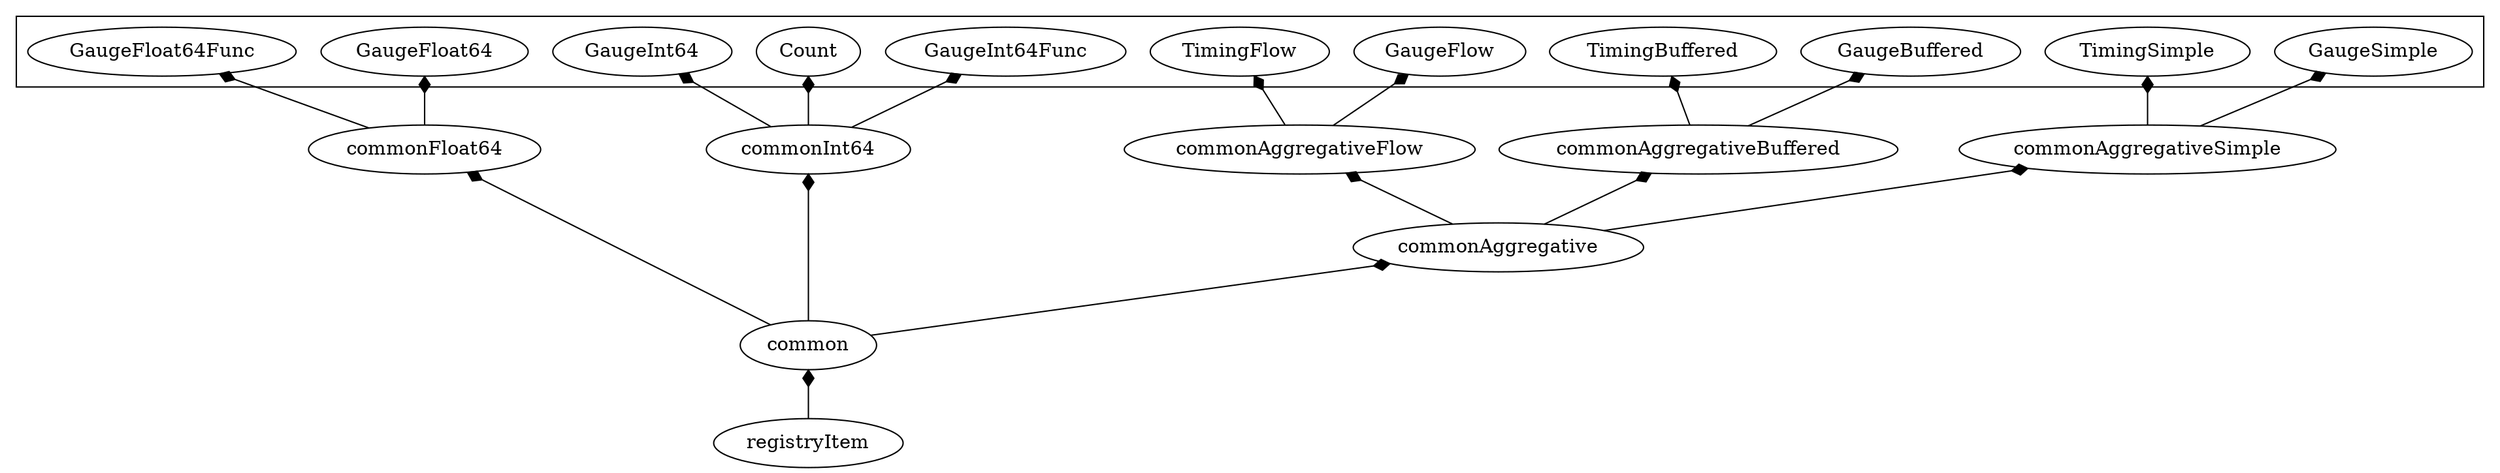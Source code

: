 digraph implementation {
	edge [
		arrowtail="diamond"
		arrowhead="none"
		dir=back
	];

	commonAggregativeFlow -> commonAggregative
	commonAggregativeBuffered -> commonAggregative
	commonAggregativeSimple -> commonAggregative
	commonAggregative -> common
	commonInt64 -> common
	commonFloat64 -> common
	common -> registryItem
	subgraph cluster_public {
		GaugeFloat64
		GaugeInt64
		GaugeFloat64Func
		GaugeInt64Func
		Count
		TimingFlow
		TimingBuffered
		TimingSimple
		GaugeFlow
		GaugeBuffered
		GaugeSimple
	}
	GaugeFloat64 -> commonFloat64
	GaugeInt64 -> commonInt64
	GaugeFloat64Func -> commonFloat64
	GaugeInt64Func -> commonInt64
	Count -> commonInt64
	TimingFlow -> commonAggregativeFlow
	TimingBuffered -> commonAggregativeBuffered
	TimingSimple -> commonAggregativeSimple
	GaugeFlow -> commonAggregativeFlow
	GaugeBuffered -> commonAggregativeBuffered
	GaugeSimple -> commonAggregativeSimple
}

